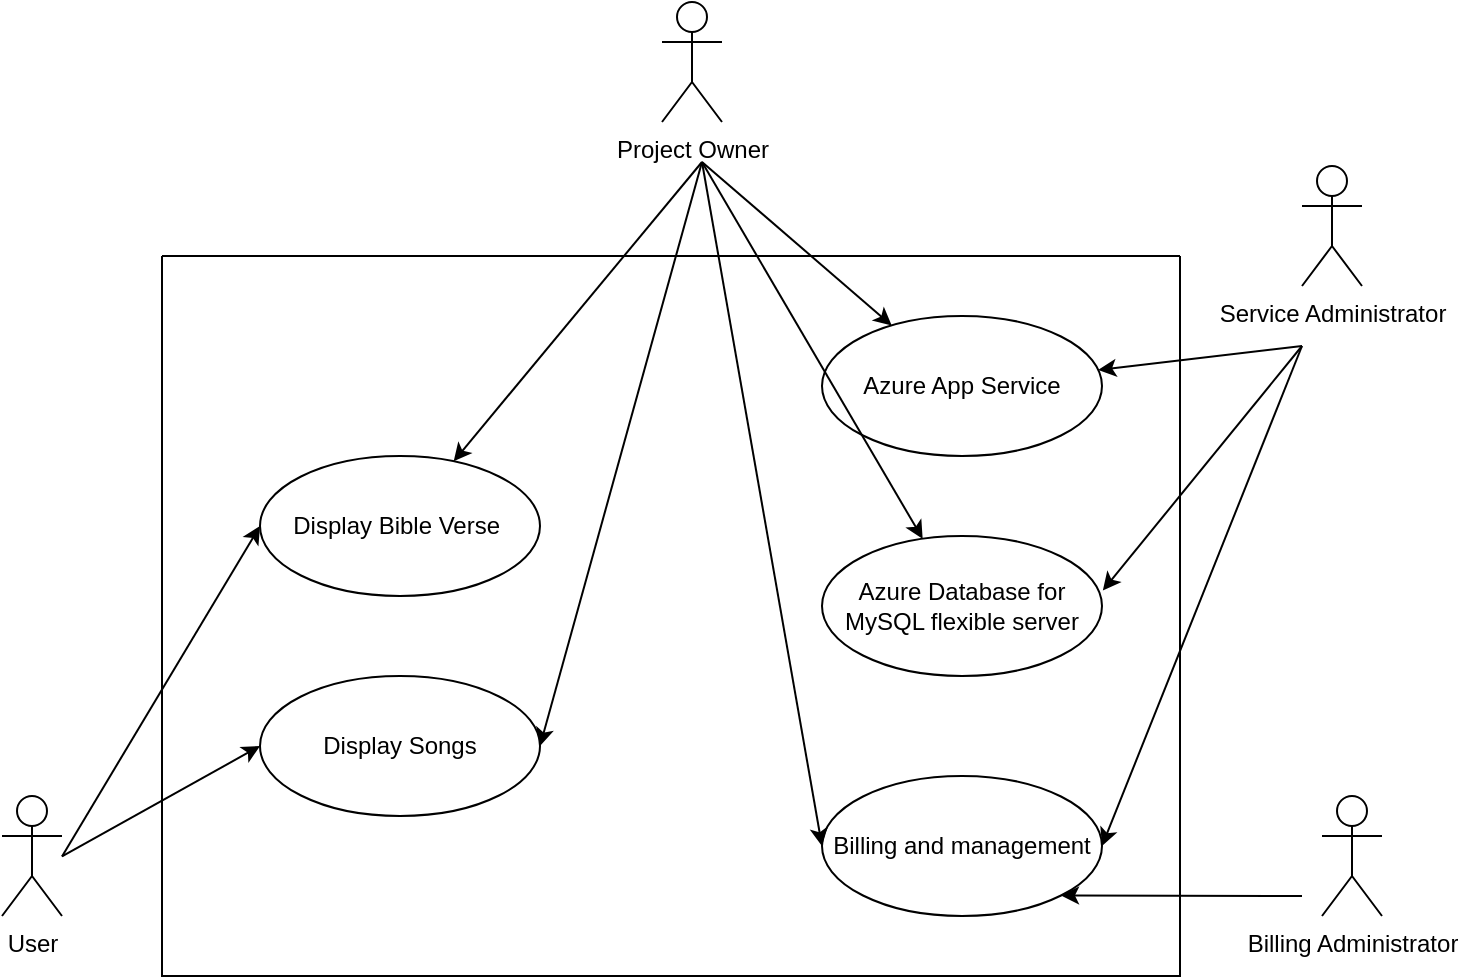 <mxfile version="17.1.1" type="github">
  <diagram id="-5l1G-GI6gvGcGKiTMmH" name="Page-1">
    <mxGraphModel dx="1038" dy="571" grid="1" gridSize="10" guides="1" tooltips="1" connect="1" arrows="1" fold="1" page="1" pageScale="1" pageWidth="413" pageHeight="583" math="0" shadow="0">
      <root>
        <mxCell id="0" />
        <mxCell id="1" parent="0" />
        <object label="User" placeholders="1" id="EK3RWtDszpUiXcxNHKD7-1">
          <mxCell style="shape=umlActor;verticalLabelPosition=bottom;verticalAlign=top;html=1;" parent="1" vertex="1">
            <mxGeometry x="70" y="445" width="30" height="60" as="geometry" />
          </mxCell>
        </object>
        <mxCell id="YEuSQ8GJd0XASIDwMLyI-14" value="Service Administrator" style="shape=umlActor;verticalLabelPosition=bottom;verticalAlign=top;html=1;" parent="1" vertex="1">
          <mxGeometry x="720" y="130" width="30" height="60" as="geometry" />
        </mxCell>
        <mxCell id="YEuSQ8GJd0XASIDwMLyI-36" value="Billing Administrator" style="shape=umlActor;verticalLabelPosition=bottom;verticalAlign=top;html=1;" parent="1" vertex="1">
          <mxGeometry x="730" y="445" width="30" height="60" as="geometry" />
        </mxCell>
        <mxCell id="Hy7eaBjnk-40Ls4xIKG4-1" value="" style="swimlane;startSize=0;" vertex="1" parent="1">
          <mxGeometry x="150" y="175" width="509" height="360" as="geometry">
            <mxRectangle x="150" y="175" width="50" height="40" as="alternateBounds" />
          </mxGeometry>
        </mxCell>
        <mxCell id="EK3RWtDszpUiXcxNHKD7-2" value="Display Bible Verse&amp;nbsp;" style="ellipse;whiteSpace=wrap;html=1;" parent="Hy7eaBjnk-40Ls4xIKG4-1" vertex="1">
          <mxGeometry x="49" y="100" width="140" height="70" as="geometry" />
        </mxCell>
        <mxCell id="YEuSQ8GJd0XASIDwMLyI-3" value="Azure App Service" style="ellipse;whiteSpace=wrap;html=1;" parent="Hy7eaBjnk-40Ls4xIKG4-1" vertex="1">
          <mxGeometry x="330" y="30" width="140" height="70" as="geometry" />
        </mxCell>
        <mxCell id="YEuSQ8GJd0XASIDwMLyI-2" value="Azure Database for MySQL flexible server" style="ellipse;whiteSpace=wrap;html=1;" parent="Hy7eaBjnk-40Ls4xIKG4-1" vertex="1">
          <mxGeometry x="330" y="140" width="140" height="70" as="geometry" />
        </mxCell>
        <mxCell id="YEuSQ8GJd0XASIDwMLyI-4" value="Billing and management" style="ellipse;whiteSpace=wrap;html=1;" parent="Hy7eaBjnk-40Ls4xIKG4-1" vertex="1">
          <mxGeometry x="330" y="260" width="140" height="70" as="geometry" />
        </mxCell>
        <mxCell id="YEuSQ8GJd0XASIDwMLyI-1" value="Display Songs&lt;span style=&quot;color: rgba(0 , 0 , 0 , 0) ; font-family: monospace ; font-size: 0px&quot;&gt;%3CmxGraphModel%3E%3Croot%3E%3CmxCell%20id%3D%220%22%2F%3E%3CmxCell%20id%3D%221%22%20parent%3D%220%22%2F%3E%3CmxCell%20id%3D%222%22%20value%3D%22Display%20Bible%20Verse%22%20style%3D%22ellipse%3BwhiteSpace%3Dwrap%3Bhtml%3D1%3B%22%20vertex%3D%221%22%20parent%3D%221%22%3E%3CmxGeometry%20x%3D%22160%22%20y%3D%2230%22%20width%3D%22140%22%20height%3D%2270%22%20as%3D%22geometry%22%2F%3E%3C%2FmxCell%3E%3C%2Froot%3E%3C%2FmxGraphModel%3E&lt;/span&gt;" style="ellipse;whiteSpace=wrap;html=1;" parent="Hy7eaBjnk-40Ls4xIKG4-1" vertex="1">
          <mxGeometry x="49" y="210" width="140" height="70" as="geometry" />
        </mxCell>
        <mxCell id="Hy7eaBjnk-40Ls4xIKG4-20" value="" style="endArrow=classic;html=1;rounded=0;exitX=0.5;exitY=0.5;exitDx=0;exitDy=0;exitPerimeter=0;entryX=0;entryY=0.5;entryDx=0;entryDy=0;" edge="1" parent="Hy7eaBjnk-40Ls4xIKG4-1" target="EK3RWtDszpUiXcxNHKD7-2">
          <mxGeometry width="50" height="50" relative="1" as="geometry">
            <mxPoint x="-50" y="300.21" as="sourcePoint" />
            <mxPoint x="345.78" y="330.0" as="targetPoint" />
          </mxGeometry>
        </mxCell>
        <mxCell id="Hy7eaBjnk-40Ls4xIKG4-19" value="" style="endArrow=classic;html=1;rounded=0;exitX=0.5;exitY=0.5;exitDx=0;exitDy=0;exitPerimeter=0;entryX=0;entryY=0.5;entryDx=0;entryDy=0;" edge="1" parent="Hy7eaBjnk-40Ls4xIKG4-1" target="YEuSQ8GJd0XASIDwMLyI-1">
          <mxGeometry width="50" height="50" relative="1" as="geometry">
            <mxPoint x="-50" y="300.21" as="sourcePoint" />
            <mxPoint x="345.78" y="330.0" as="targetPoint" />
          </mxGeometry>
        </mxCell>
        <object label="Project Owner" placeholders="1" id="Hy7eaBjnk-40Ls4xIKG4-3">
          <mxCell style="shape=umlActor;verticalLabelPosition=bottom;verticalAlign=top;html=1;" vertex="1" parent="1">
            <mxGeometry x="400" y="48" width="30" height="60" as="geometry" />
          </mxCell>
        </object>
        <mxCell id="Hy7eaBjnk-40Ls4xIKG4-8" value="" style="endArrow=classic;html=1;rounded=0;" edge="1" parent="1" target="YEuSQ8GJd0XASIDwMLyI-3">
          <mxGeometry width="50" height="50" relative="1" as="geometry">
            <mxPoint x="420" y="128" as="sourcePoint" />
            <mxPoint x="440" y="355" as="targetPoint" />
          </mxGeometry>
        </mxCell>
        <mxCell id="Hy7eaBjnk-40Ls4xIKG4-9" value="" style="endArrow=classic;html=1;rounded=0;" edge="1" parent="1" target="YEuSQ8GJd0XASIDwMLyI-2">
          <mxGeometry width="50" height="50" relative="1" as="geometry">
            <mxPoint x="420" y="128" as="sourcePoint" />
            <mxPoint x="490.78" y="244.79" as="targetPoint" />
          </mxGeometry>
        </mxCell>
        <mxCell id="Hy7eaBjnk-40Ls4xIKG4-10" value="" style="endArrow=classic;html=1;rounded=0;entryX=0;entryY=0.5;entryDx=0;entryDy=0;" edge="1" parent="1" target="YEuSQ8GJd0XASIDwMLyI-4">
          <mxGeometry width="50" height="50" relative="1" as="geometry">
            <mxPoint x="420" y="128" as="sourcePoint" />
            <mxPoint x="500.78" y="254.79" as="targetPoint" />
          </mxGeometry>
        </mxCell>
        <mxCell id="Hy7eaBjnk-40Ls4xIKG4-11" value="" style="endArrow=classic;html=1;rounded=0;" edge="1" parent="1" target="EK3RWtDszpUiXcxNHKD7-2">
          <mxGeometry width="50" height="50" relative="1" as="geometry">
            <mxPoint x="420" y="128" as="sourcePoint" />
            <mxPoint x="510.78" y="227.79" as="targetPoint" />
          </mxGeometry>
        </mxCell>
        <mxCell id="Hy7eaBjnk-40Ls4xIKG4-12" value="" style="endArrow=classic;html=1;rounded=0;entryX=1;entryY=0.5;entryDx=0;entryDy=0;" edge="1" parent="1" target="YEuSQ8GJd0XASIDwMLyI-1">
          <mxGeometry width="50" height="50" relative="1" as="geometry">
            <mxPoint x="420" y="128" as="sourcePoint" />
            <mxPoint x="520.78" y="237.79" as="targetPoint" />
          </mxGeometry>
        </mxCell>
        <mxCell id="Hy7eaBjnk-40Ls4xIKG4-16" value="" style="endArrow=classic;html=1;rounded=0;" edge="1" parent="1" target="YEuSQ8GJd0XASIDwMLyI-3">
          <mxGeometry width="50" height="50" relative="1" as="geometry">
            <mxPoint x="720" y="220" as="sourcePoint" />
            <mxPoint x="530.78" y="219.79" as="targetPoint" />
          </mxGeometry>
        </mxCell>
        <mxCell id="Hy7eaBjnk-40Ls4xIKG4-17" value="" style="endArrow=classic;html=1;rounded=0;entryX=1.003;entryY=0.389;entryDx=0;entryDy=0;entryPerimeter=0;" edge="1" parent="1" target="YEuSQ8GJd0XASIDwMLyI-2">
          <mxGeometry width="50" height="50" relative="1" as="geometry">
            <mxPoint x="720" y="220" as="sourcePoint" />
            <mxPoint x="540.78" y="229.79" as="targetPoint" />
          </mxGeometry>
        </mxCell>
        <mxCell id="Hy7eaBjnk-40Ls4xIKG4-18" value="" style="endArrow=classic;html=1;rounded=0;entryX=1;entryY=0.5;entryDx=0;entryDy=0;" edge="1" parent="1" target="YEuSQ8GJd0XASIDwMLyI-4">
          <mxGeometry width="50" height="50" relative="1" as="geometry">
            <mxPoint x="720" y="220" as="sourcePoint" />
            <mxPoint x="550.78" y="239.79" as="targetPoint" />
          </mxGeometry>
        </mxCell>
        <mxCell id="Hy7eaBjnk-40Ls4xIKG4-21" value="" style="endArrow=classic;html=1;rounded=0;entryX=1;entryY=1;entryDx=0;entryDy=0;" edge="1" parent="1" target="YEuSQ8GJd0XASIDwMLyI-4">
          <mxGeometry width="50" height="50" relative="1" as="geometry">
            <mxPoint x="720" y="495" as="sourcePoint" />
            <mxPoint x="885.78" y="582.79" as="targetPoint" />
          </mxGeometry>
        </mxCell>
      </root>
    </mxGraphModel>
  </diagram>
</mxfile>
